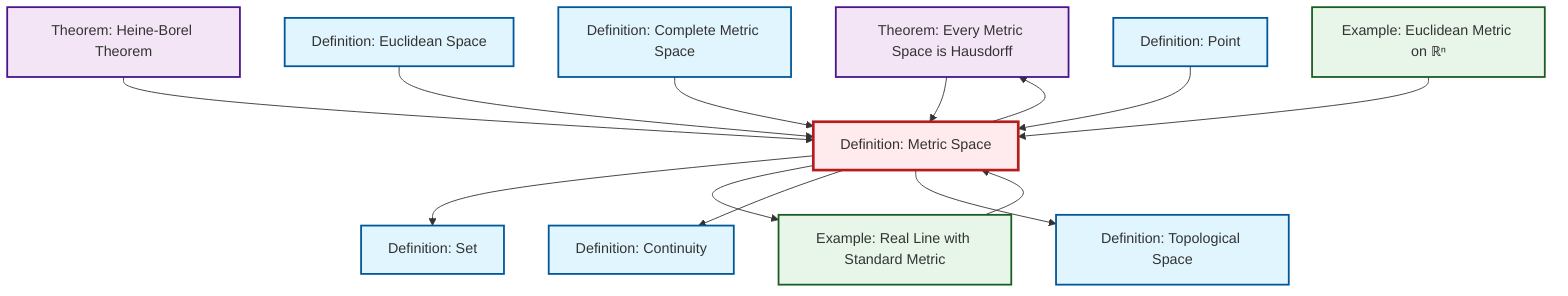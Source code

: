 graph TD
    classDef definition fill:#e1f5fe,stroke:#01579b,stroke-width:2px
    classDef theorem fill:#f3e5f5,stroke:#4a148c,stroke-width:2px
    classDef axiom fill:#fff3e0,stroke:#e65100,stroke-width:2px
    classDef example fill:#e8f5e9,stroke:#1b5e20,stroke-width:2px
    classDef current fill:#ffebee,stroke:#b71c1c,stroke-width:3px
    thm-metric-hausdorff["Theorem: Every Metric Space is Hausdorff"]:::theorem
    ex-real-line-metric["Example: Real Line with Standard Metric"]:::example
    ex-euclidean-metric["Example: Euclidean Metric on ℝⁿ"]:::example
    thm-heine-borel["Theorem: Heine-Borel Theorem"]:::theorem
    def-complete-metric-space["Definition: Complete Metric Space"]:::definition
    def-set["Definition: Set"]:::definition
    def-point["Definition: Point"]:::definition
    def-topological-space["Definition: Topological Space"]:::definition
    def-euclidean-space["Definition: Euclidean Space"]:::definition
    def-continuity["Definition: Continuity"]:::definition
    def-metric-space["Definition: Metric Space"]:::definition
    def-metric-space --> def-set
    def-metric-space --> ex-real-line-metric
    def-metric-space --> thm-metric-hausdorff
    thm-heine-borel --> def-metric-space
    ex-real-line-metric --> def-metric-space
    def-euclidean-space --> def-metric-space
    thm-metric-hausdorff --> def-metric-space
    def-complete-metric-space --> def-metric-space
    def-metric-space --> def-continuity
    def-metric-space --> def-topological-space
    def-point --> def-metric-space
    ex-euclidean-metric --> def-metric-space
    class def-metric-space current